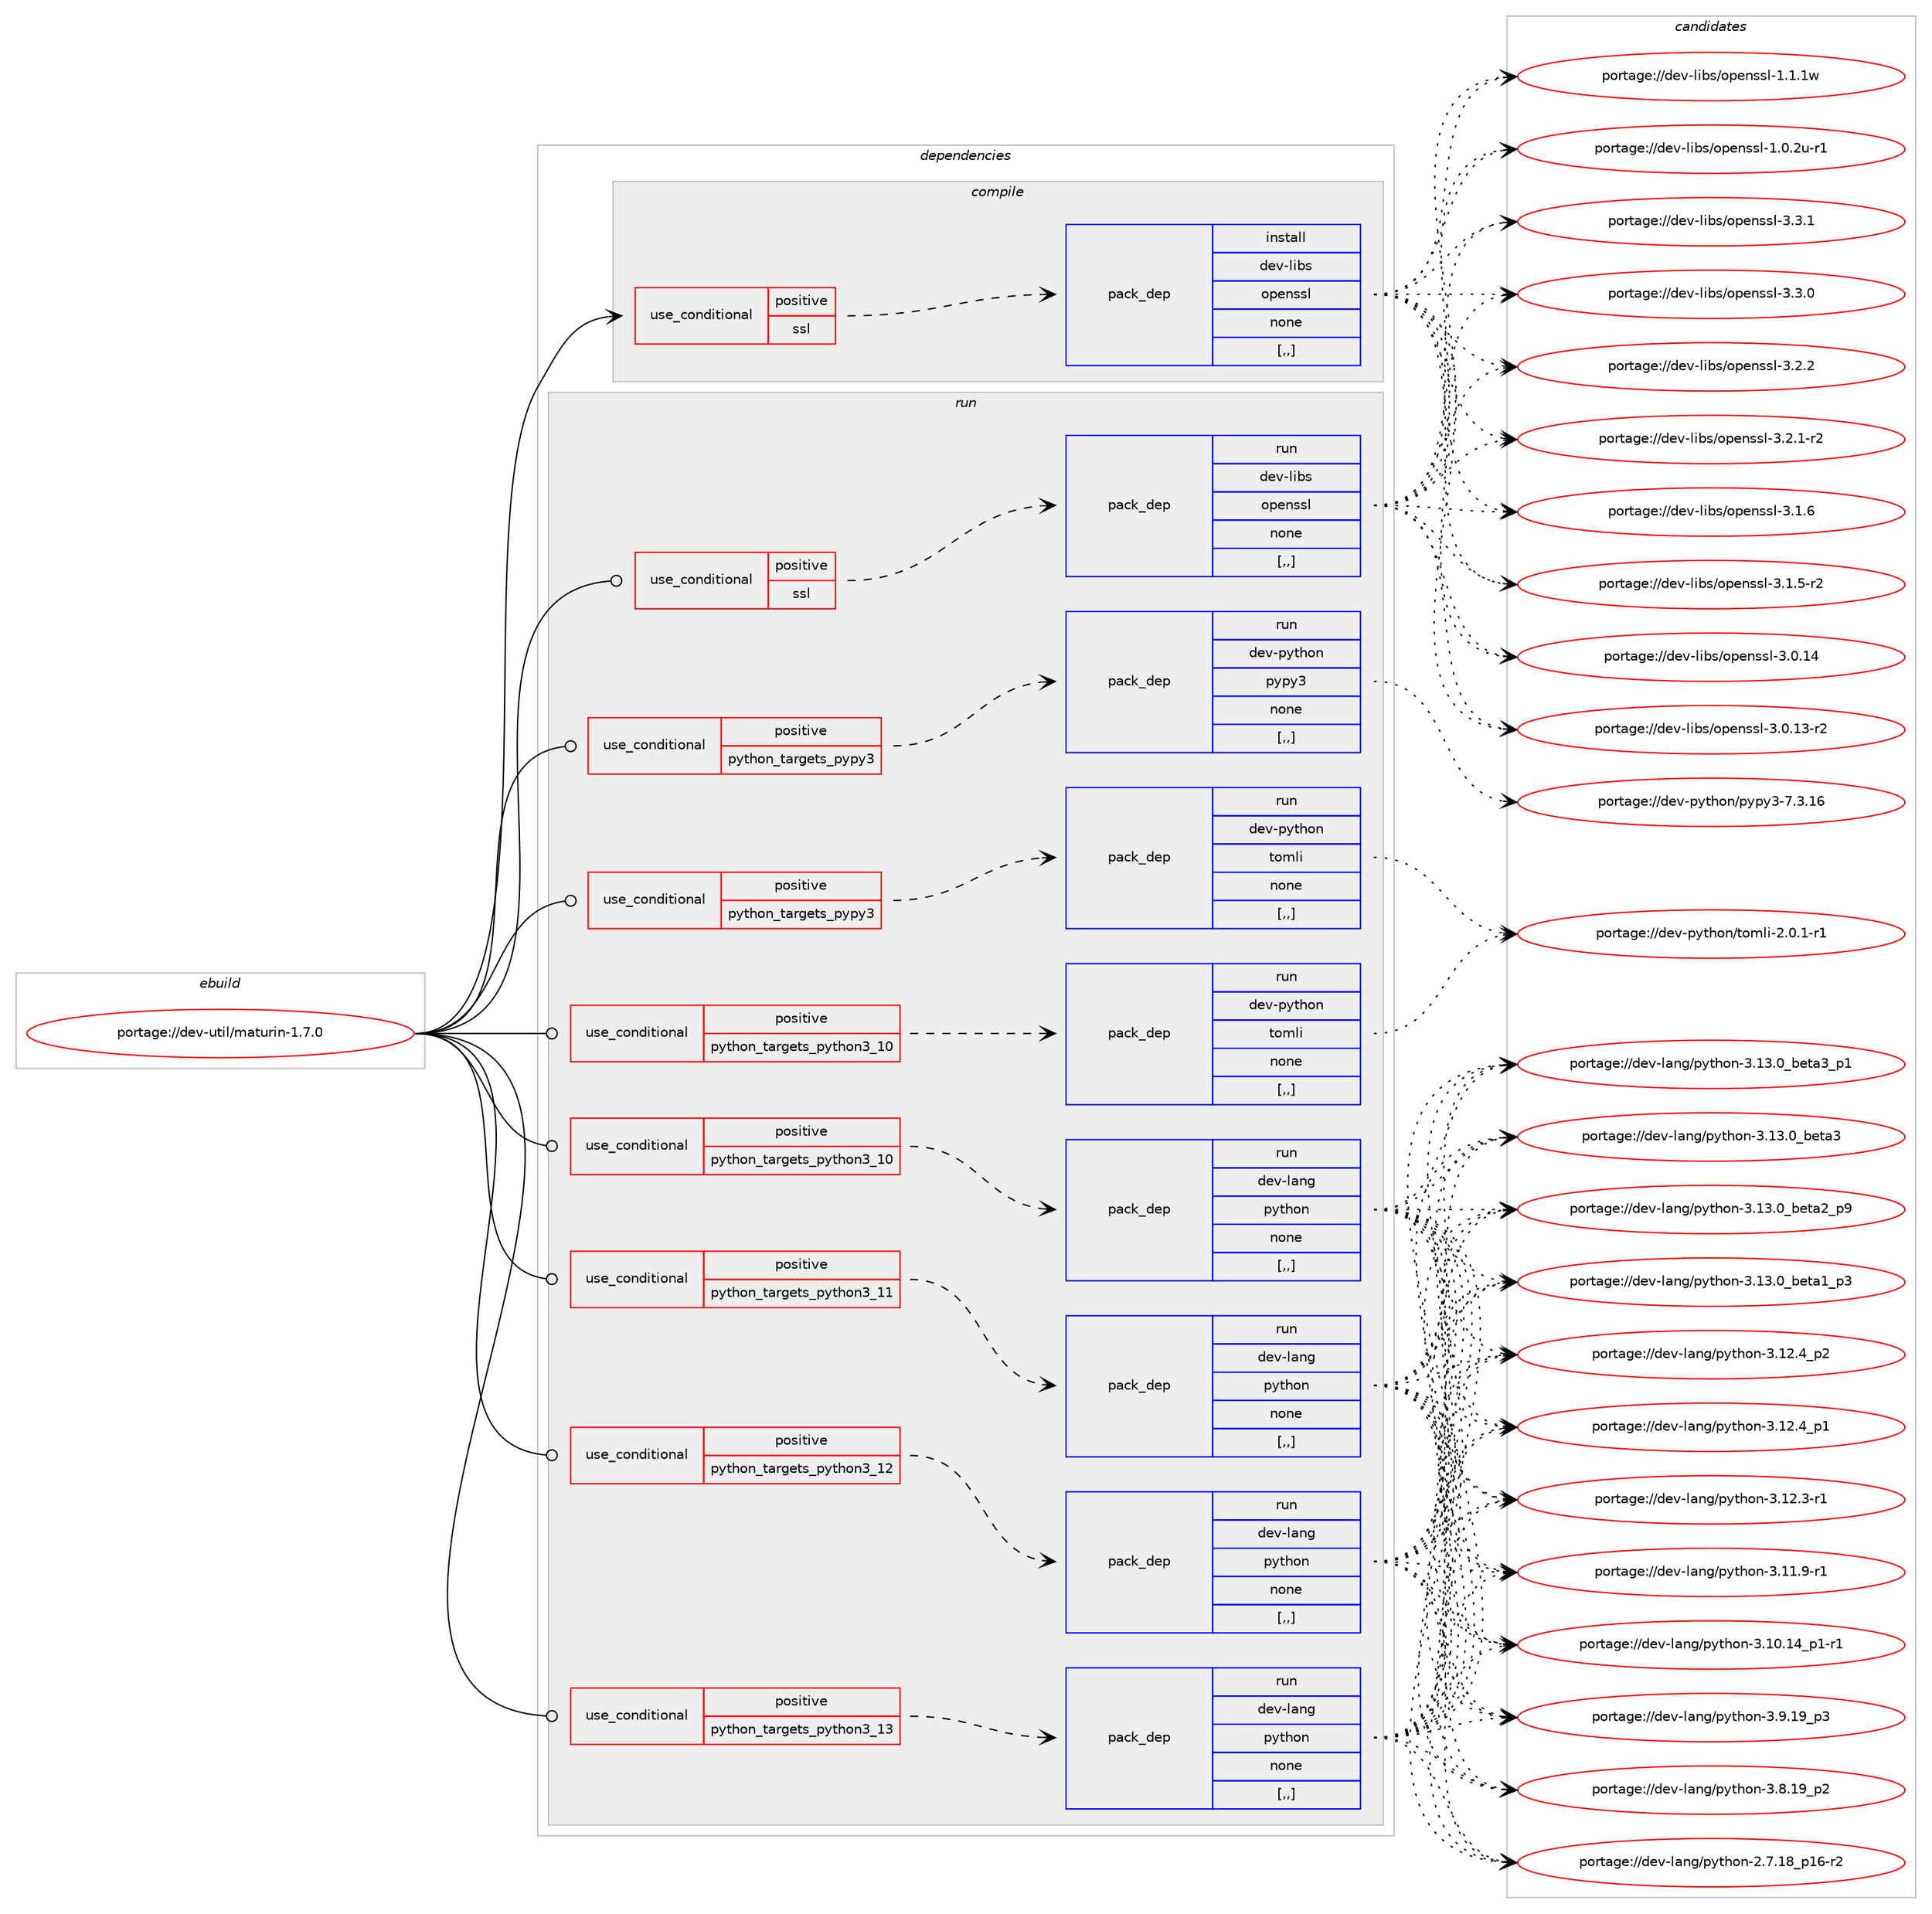 digraph prolog {

# *************
# Graph options
# *************

newrank=true;
concentrate=true;
compound=true;
graph [rankdir=LR,fontname=Helvetica,fontsize=10,ranksep=1.5];#, ranksep=2.5, nodesep=0.2];
edge  [arrowhead=vee];
node  [fontname=Helvetica,fontsize=10];

# **********
# The ebuild
# **********

subgraph cluster_leftcol {
color=gray;
label=<<i>ebuild</i>>;
id [label="portage://dev-util/maturin-1.7.0", color=red, width=4, href="../dev-util/maturin-1.7.0.svg"];
}

# ****************
# The dependencies
# ****************

subgraph cluster_midcol {
color=gray;
label=<<i>dependencies</i>>;
subgraph cluster_compile {
fillcolor="#eeeeee";
style=filled;
label=<<i>compile</i>>;
subgraph cond60819 {
dependency216455 [label=<<TABLE BORDER="0" CELLBORDER="1" CELLSPACING="0" CELLPADDING="4"><TR><TD ROWSPAN="3" CELLPADDING="10">use_conditional</TD></TR><TR><TD>positive</TD></TR><TR><TD>ssl</TD></TR></TABLE>>, shape=none, color=red];
subgraph pack154183 {
dependency216456 [label=<<TABLE BORDER="0" CELLBORDER="1" CELLSPACING="0" CELLPADDING="4" WIDTH="220"><TR><TD ROWSPAN="6" CELLPADDING="30">pack_dep</TD></TR><TR><TD WIDTH="110">install</TD></TR><TR><TD>dev-libs</TD></TR><TR><TD>openssl</TD></TR><TR><TD>none</TD></TR><TR><TD>[,,]</TD></TR></TABLE>>, shape=none, color=blue];
}
dependency216455:e -> dependency216456:w [weight=20,style="dashed",arrowhead="vee"];
}
id:e -> dependency216455:w [weight=20,style="solid",arrowhead="vee"];
}
subgraph cluster_compileandrun {
fillcolor="#eeeeee";
style=filled;
label=<<i>compile and run</i>>;
}
subgraph cluster_run {
fillcolor="#eeeeee";
style=filled;
label=<<i>run</i>>;
subgraph cond60820 {
dependency216457 [label=<<TABLE BORDER="0" CELLBORDER="1" CELLSPACING="0" CELLPADDING="4"><TR><TD ROWSPAN="3" CELLPADDING="10">use_conditional</TD></TR><TR><TD>positive</TD></TR><TR><TD>python_targets_pypy3</TD></TR></TABLE>>, shape=none, color=red];
subgraph pack154184 {
dependency216458 [label=<<TABLE BORDER="0" CELLBORDER="1" CELLSPACING="0" CELLPADDING="4" WIDTH="220"><TR><TD ROWSPAN="6" CELLPADDING="30">pack_dep</TD></TR><TR><TD WIDTH="110">run</TD></TR><TR><TD>dev-python</TD></TR><TR><TD>pypy3</TD></TR><TR><TD>none</TD></TR><TR><TD>[,,]</TD></TR></TABLE>>, shape=none, color=blue];
}
dependency216457:e -> dependency216458:w [weight=20,style="dashed",arrowhead="vee"];
}
id:e -> dependency216457:w [weight=20,style="solid",arrowhead="odot"];
subgraph cond60821 {
dependency216459 [label=<<TABLE BORDER="0" CELLBORDER="1" CELLSPACING="0" CELLPADDING="4"><TR><TD ROWSPAN="3" CELLPADDING="10">use_conditional</TD></TR><TR><TD>positive</TD></TR><TR><TD>python_targets_pypy3</TD></TR></TABLE>>, shape=none, color=red];
subgraph pack154185 {
dependency216460 [label=<<TABLE BORDER="0" CELLBORDER="1" CELLSPACING="0" CELLPADDING="4" WIDTH="220"><TR><TD ROWSPAN="6" CELLPADDING="30">pack_dep</TD></TR><TR><TD WIDTH="110">run</TD></TR><TR><TD>dev-python</TD></TR><TR><TD>tomli</TD></TR><TR><TD>none</TD></TR><TR><TD>[,,]</TD></TR></TABLE>>, shape=none, color=blue];
}
dependency216459:e -> dependency216460:w [weight=20,style="dashed",arrowhead="vee"];
}
id:e -> dependency216459:w [weight=20,style="solid",arrowhead="odot"];
subgraph cond60822 {
dependency216461 [label=<<TABLE BORDER="0" CELLBORDER="1" CELLSPACING="0" CELLPADDING="4"><TR><TD ROWSPAN="3" CELLPADDING="10">use_conditional</TD></TR><TR><TD>positive</TD></TR><TR><TD>python_targets_python3_10</TD></TR></TABLE>>, shape=none, color=red];
subgraph pack154186 {
dependency216462 [label=<<TABLE BORDER="0" CELLBORDER="1" CELLSPACING="0" CELLPADDING="4" WIDTH="220"><TR><TD ROWSPAN="6" CELLPADDING="30">pack_dep</TD></TR><TR><TD WIDTH="110">run</TD></TR><TR><TD>dev-lang</TD></TR><TR><TD>python</TD></TR><TR><TD>none</TD></TR><TR><TD>[,,]</TD></TR></TABLE>>, shape=none, color=blue];
}
dependency216461:e -> dependency216462:w [weight=20,style="dashed",arrowhead="vee"];
}
id:e -> dependency216461:w [weight=20,style="solid",arrowhead="odot"];
subgraph cond60823 {
dependency216463 [label=<<TABLE BORDER="0" CELLBORDER="1" CELLSPACING="0" CELLPADDING="4"><TR><TD ROWSPAN="3" CELLPADDING="10">use_conditional</TD></TR><TR><TD>positive</TD></TR><TR><TD>python_targets_python3_10</TD></TR></TABLE>>, shape=none, color=red];
subgraph pack154187 {
dependency216464 [label=<<TABLE BORDER="0" CELLBORDER="1" CELLSPACING="0" CELLPADDING="4" WIDTH="220"><TR><TD ROWSPAN="6" CELLPADDING="30">pack_dep</TD></TR><TR><TD WIDTH="110">run</TD></TR><TR><TD>dev-python</TD></TR><TR><TD>tomli</TD></TR><TR><TD>none</TD></TR><TR><TD>[,,]</TD></TR></TABLE>>, shape=none, color=blue];
}
dependency216463:e -> dependency216464:w [weight=20,style="dashed",arrowhead="vee"];
}
id:e -> dependency216463:w [weight=20,style="solid",arrowhead="odot"];
subgraph cond60824 {
dependency216465 [label=<<TABLE BORDER="0" CELLBORDER="1" CELLSPACING="0" CELLPADDING="4"><TR><TD ROWSPAN="3" CELLPADDING="10">use_conditional</TD></TR><TR><TD>positive</TD></TR><TR><TD>python_targets_python3_11</TD></TR></TABLE>>, shape=none, color=red];
subgraph pack154188 {
dependency216466 [label=<<TABLE BORDER="0" CELLBORDER="1" CELLSPACING="0" CELLPADDING="4" WIDTH="220"><TR><TD ROWSPAN="6" CELLPADDING="30">pack_dep</TD></TR><TR><TD WIDTH="110">run</TD></TR><TR><TD>dev-lang</TD></TR><TR><TD>python</TD></TR><TR><TD>none</TD></TR><TR><TD>[,,]</TD></TR></TABLE>>, shape=none, color=blue];
}
dependency216465:e -> dependency216466:w [weight=20,style="dashed",arrowhead="vee"];
}
id:e -> dependency216465:w [weight=20,style="solid",arrowhead="odot"];
subgraph cond60825 {
dependency216467 [label=<<TABLE BORDER="0" CELLBORDER="1" CELLSPACING="0" CELLPADDING="4"><TR><TD ROWSPAN="3" CELLPADDING="10">use_conditional</TD></TR><TR><TD>positive</TD></TR><TR><TD>python_targets_python3_12</TD></TR></TABLE>>, shape=none, color=red];
subgraph pack154189 {
dependency216468 [label=<<TABLE BORDER="0" CELLBORDER="1" CELLSPACING="0" CELLPADDING="4" WIDTH="220"><TR><TD ROWSPAN="6" CELLPADDING="30">pack_dep</TD></TR><TR><TD WIDTH="110">run</TD></TR><TR><TD>dev-lang</TD></TR><TR><TD>python</TD></TR><TR><TD>none</TD></TR><TR><TD>[,,]</TD></TR></TABLE>>, shape=none, color=blue];
}
dependency216467:e -> dependency216468:w [weight=20,style="dashed",arrowhead="vee"];
}
id:e -> dependency216467:w [weight=20,style="solid",arrowhead="odot"];
subgraph cond60826 {
dependency216469 [label=<<TABLE BORDER="0" CELLBORDER="1" CELLSPACING="0" CELLPADDING="4"><TR><TD ROWSPAN="3" CELLPADDING="10">use_conditional</TD></TR><TR><TD>positive</TD></TR><TR><TD>python_targets_python3_13</TD></TR></TABLE>>, shape=none, color=red];
subgraph pack154190 {
dependency216470 [label=<<TABLE BORDER="0" CELLBORDER="1" CELLSPACING="0" CELLPADDING="4" WIDTH="220"><TR><TD ROWSPAN="6" CELLPADDING="30">pack_dep</TD></TR><TR><TD WIDTH="110">run</TD></TR><TR><TD>dev-lang</TD></TR><TR><TD>python</TD></TR><TR><TD>none</TD></TR><TR><TD>[,,]</TD></TR></TABLE>>, shape=none, color=blue];
}
dependency216469:e -> dependency216470:w [weight=20,style="dashed",arrowhead="vee"];
}
id:e -> dependency216469:w [weight=20,style="solid",arrowhead="odot"];
subgraph cond60827 {
dependency216471 [label=<<TABLE BORDER="0" CELLBORDER="1" CELLSPACING="0" CELLPADDING="4"><TR><TD ROWSPAN="3" CELLPADDING="10">use_conditional</TD></TR><TR><TD>positive</TD></TR><TR><TD>ssl</TD></TR></TABLE>>, shape=none, color=red];
subgraph pack154191 {
dependency216472 [label=<<TABLE BORDER="0" CELLBORDER="1" CELLSPACING="0" CELLPADDING="4" WIDTH="220"><TR><TD ROWSPAN="6" CELLPADDING="30">pack_dep</TD></TR><TR><TD WIDTH="110">run</TD></TR><TR><TD>dev-libs</TD></TR><TR><TD>openssl</TD></TR><TR><TD>none</TD></TR><TR><TD>[,,]</TD></TR></TABLE>>, shape=none, color=blue];
}
dependency216471:e -> dependency216472:w [weight=20,style="dashed",arrowhead="vee"];
}
id:e -> dependency216471:w [weight=20,style="solid",arrowhead="odot"];
}
}

# **************
# The candidates
# **************

subgraph cluster_choices {
rank=same;
color=gray;
label=<<i>candidates</i>>;

subgraph choice154183 {
color=black;
nodesep=1;
choice100101118451081059811547111112101110115115108455146514649 [label="portage://dev-libs/openssl-3.3.1", color=red, width=4,href="../dev-libs/openssl-3.3.1.svg"];
choice100101118451081059811547111112101110115115108455146514648 [label="portage://dev-libs/openssl-3.3.0", color=red, width=4,href="../dev-libs/openssl-3.3.0.svg"];
choice100101118451081059811547111112101110115115108455146504650 [label="portage://dev-libs/openssl-3.2.2", color=red, width=4,href="../dev-libs/openssl-3.2.2.svg"];
choice1001011184510810598115471111121011101151151084551465046494511450 [label="portage://dev-libs/openssl-3.2.1-r2", color=red, width=4,href="../dev-libs/openssl-3.2.1-r2.svg"];
choice100101118451081059811547111112101110115115108455146494654 [label="portage://dev-libs/openssl-3.1.6", color=red, width=4,href="../dev-libs/openssl-3.1.6.svg"];
choice1001011184510810598115471111121011101151151084551464946534511450 [label="portage://dev-libs/openssl-3.1.5-r2", color=red, width=4,href="../dev-libs/openssl-3.1.5-r2.svg"];
choice10010111845108105981154711111210111011511510845514648464952 [label="portage://dev-libs/openssl-3.0.14", color=red, width=4,href="../dev-libs/openssl-3.0.14.svg"];
choice100101118451081059811547111112101110115115108455146484649514511450 [label="portage://dev-libs/openssl-3.0.13-r2", color=red, width=4,href="../dev-libs/openssl-3.0.13-r2.svg"];
choice100101118451081059811547111112101110115115108454946494649119 [label="portage://dev-libs/openssl-1.1.1w", color=red, width=4,href="../dev-libs/openssl-1.1.1w.svg"];
choice1001011184510810598115471111121011101151151084549464846501174511449 [label="portage://dev-libs/openssl-1.0.2u-r1", color=red, width=4,href="../dev-libs/openssl-1.0.2u-r1.svg"];
dependency216456:e -> choice100101118451081059811547111112101110115115108455146514649:w [style=dotted,weight="100"];
dependency216456:e -> choice100101118451081059811547111112101110115115108455146514648:w [style=dotted,weight="100"];
dependency216456:e -> choice100101118451081059811547111112101110115115108455146504650:w [style=dotted,weight="100"];
dependency216456:e -> choice1001011184510810598115471111121011101151151084551465046494511450:w [style=dotted,weight="100"];
dependency216456:e -> choice100101118451081059811547111112101110115115108455146494654:w [style=dotted,weight="100"];
dependency216456:e -> choice1001011184510810598115471111121011101151151084551464946534511450:w [style=dotted,weight="100"];
dependency216456:e -> choice10010111845108105981154711111210111011511510845514648464952:w [style=dotted,weight="100"];
dependency216456:e -> choice100101118451081059811547111112101110115115108455146484649514511450:w [style=dotted,weight="100"];
dependency216456:e -> choice100101118451081059811547111112101110115115108454946494649119:w [style=dotted,weight="100"];
dependency216456:e -> choice1001011184510810598115471111121011101151151084549464846501174511449:w [style=dotted,weight="100"];
}
subgraph choice154184 {
color=black;
nodesep=1;
choice10010111845112121116104111110471121211121215145554651464954 [label="portage://dev-python/pypy3-7.3.16", color=red, width=4,href="../dev-python/pypy3-7.3.16.svg"];
dependency216458:e -> choice10010111845112121116104111110471121211121215145554651464954:w [style=dotted,weight="100"];
}
subgraph choice154185 {
color=black;
nodesep=1;
choice10010111845112121116104111110471161111091081054550464846494511449 [label="portage://dev-python/tomli-2.0.1-r1", color=red, width=4,href="../dev-python/tomli-2.0.1-r1.svg"];
dependency216460:e -> choice10010111845112121116104111110471161111091081054550464846494511449:w [style=dotted,weight="100"];
}
subgraph choice154186 {
color=black;
nodesep=1;
choice10010111845108971101034711212111610411111045514649514648959810111697519511249 [label="portage://dev-lang/python-3.13.0_beta3_p1", color=red, width=4,href="../dev-lang/python-3.13.0_beta3_p1.svg"];
choice1001011184510897110103471121211161041111104551464951464895981011169751 [label="portage://dev-lang/python-3.13.0_beta3", color=red, width=4,href="../dev-lang/python-3.13.0_beta3.svg"];
choice10010111845108971101034711212111610411111045514649514648959810111697509511257 [label="portage://dev-lang/python-3.13.0_beta2_p9", color=red, width=4,href="../dev-lang/python-3.13.0_beta2_p9.svg"];
choice10010111845108971101034711212111610411111045514649514648959810111697499511251 [label="portage://dev-lang/python-3.13.0_beta1_p3", color=red, width=4,href="../dev-lang/python-3.13.0_beta1_p3.svg"];
choice100101118451089711010347112121116104111110455146495046529511250 [label="portage://dev-lang/python-3.12.4_p2", color=red, width=4,href="../dev-lang/python-3.12.4_p2.svg"];
choice100101118451089711010347112121116104111110455146495046529511249 [label="portage://dev-lang/python-3.12.4_p1", color=red, width=4,href="../dev-lang/python-3.12.4_p1.svg"];
choice100101118451089711010347112121116104111110455146495046514511449 [label="portage://dev-lang/python-3.12.3-r1", color=red, width=4,href="../dev-lang/python-3.12.3-r1.svg"];
choice100101118451089711010347112121116104111110455146494946574511449 [label="portage://dev-lang/python-3.11.9-r1", color=red, width=4,href="../dev-lang/python-3.11.9-r1.svg"];
choice100101118451089711010347112121116104111110455146494846495295112494511449 [label="portage://dev-lang/python-3.10.14_p1-r1", color=red, width=4,href="../dev-lang/python-3.10.14_p1-r1.svg"];
choice100101118451089711010347112121116104111110455146574649579511251 [label="portage://dev-lang/python-3.9.19_p3", color=red, width=4,href="../dev-lang/python-3.9.19_p3.svg"];
choice100101118451089711010347112121116104111110455146564649579511250 [label="portage://dev-lang/python-3.8.19_p2", color=red, width=4,href="../dev-lang/python-3.8.19_p2.svg"];
choice100101118451089711010347112121116104111110455046554649569511249544511450 [label="portage://dev-lang/python-2.7.18_p16-r2", color=red, width=4,href="../dev-lang/python-2.7.18_p16-r2.svg"];
dependency216462:e -> choice10010111845108971101034711212111610411111045514649514648959810111697519511249:w [style=dotted,weight="100"];
dependency216462:e -> choice1001011184510897110103471121211161041111104551464951464895981011169751:w [style=dotted,weight="100"];
dependency216462:e -> choice10010111845108971101034711212111610411111045514649514648959810111697509511257:w [style=dotted,weight="100"];
dependency216462:e -> choice10010111845108971101034711212111610411111045514649514648959810111697499511251:w [style=dotted,weight="100"];
dependency216462:e -> choice100101118451089711010347112121116104111110455146495046529511250:w [style=dotted,weight="100"];
dependency216462:e -> choice100101118451089711010347112121116104111110455146495046529511249:w [style=dotted,weight="100"];
dependency216462:e -> choice100101118451089711010347112121116104111110455146495046514511449:w [style=dotted,weight="100"];
dependency216462:e -> choice100101118451089711010347112121116104111110455146494946574511449:w [style=dotted,weight="100"];
dependency216462:e -> choice100101118451089711010347112121116104111110455146494846495295112494511449:w [style=dotted,weight="100"];
dependency216462:e -> choice100101118451089711010347112121116104111110455146574649579511251:w [style=dotted,weight="100"];
dependency216462:e -> choice100101118451089711010347112121116104111110455146564649579511250:w [style=dotted,weight="100"];
dependency216462:e -> choice100101118451089711010347112121116104111110455046554649569511249544511450:w [style=dotted,weight="100"];
}
subgraph choice154187 {
color=black;
nodesep=1;
choice10010111845112121116104111110471161111091081054550464846494511449 [label="portage://dev-python/tomli-2.0.1-r1", color=red, width=4,href="../dev-python/tomli-2.0.1-r1.svg"];
dependency216464:e -> choice10010111845112121116104111110471161111091081054550464846494511449:w [style=dotted,weight="100"];
}
subgraph choice154188 {
color=black;
nodesep=1;
choice10010111845108971101034711212111610411111045514649514648959810111697519511249 [label="portage://dev-lang/python-3.13.0_beta3_p1", color=red, width=4,href="../dev-lang/python-3.13.0_beta3_p1.svg"];
choice1001011184510897110103471121211161041111104551464951464895981011169751 [label="portage://dev-lang/python-3.13.0_beta3", color=red, width=4,href="../dev-lang/python-3.13.0_beta3.svg"];
choice10010111845108971101034711212111610411111045514649514648959810111697509511257 [label="portage://dev-lang/python-3.13.0_beta2_p9", color=red, width=4,href="../dev-lang/python-3.13.0_beta2_p9.svg"];
choice10010111845108971101034711212111610411111045514649514648959810111697499511251 [label="portage://dev-lang/python-3.13.0_beta1_p3", color=red, width=4,href="../dev-lang/python-3.13.0_beta1_p3.svg"];
choice100101118451089711010347112121116104111110455146495046529511250 [label="portage://dev-lang/python-3.12.4_p2", color=red, width=4,href="../dev-lang/python-3.12.4_p2.svg"];
choice100101118451089711010347112121116104111110455146495046529511249 [label="portage://dev-lang/python-3.12.4_p1", color=red, width=4,href="../dev-lang/python-3.12.4_p1.svg"];
choice100101118451089711010347112121116104111110455146495046514511449 [label="portage://dev-lang/python-3.12.3-r1", color=red, width=4,href="../dev-lang/python-3.12.3-r1.svg"];
choice100101118451089711010347112121116104111110455146494946574511449 [label="portage://dev-lang/python-3.11.9-r1", color=red, width=4,href="../dev-lang/python-3.11.9-r1.svg"];
choice100101118451089711010347112121116104111110455146494846495295112494511449 [label="portage://dev-lang/python-3.10.14_p1-r1", color=red, width=4,href="../dev-lang/python-3.10.14_p1-r1.svg"];
choice100101118451089711010347112121116104111110455146574649579511251 [label="portage://dev-lang/python-3.9.19_p3", color=red, width=4,href="../dev-lang/python-3.9.19_p3.svg"];
choice100101118451089711010347112121116104111110455146564649579511250 [label="portage://dev-lang/python-3.8.19_p2", color=red, width=4,href="../dev-lang/python-3.8.19_p2.svg"];
choice100101118451089711010347112121116104111110455046554649569511249544511450 [label="portage://dev-lang/python-2.7.18_p16-r2", color=red, width=4,href="../dev-lang/python-2.7.18_p16-r2.svg"];
dependency216466:e -> choice10010111845108971101034711212111610411111045514649514648959810111697519511249:w [style=dotted,weight="100"];
dependency216466:e -> choice1001011184510897110103471121211161041111104551464951464895981011169751:w [style=dotted,weight="100"];
dependency216466:e -> choice10010111845108971101034711212111610411111045514649514648959810111697509511257:w [style=dotted,weight="100"];
dependency216466:e -> choice10010111845108971101034711212111610411111045514649514648959810111697499511251:w [style=dotted,weight="100"];
dependency216466:e -> choice100101118451089711010347112121116104111110455146495046529511250:w [style=dotted,weight="100"];
dependency216466:e -> choice100101118451089711010347112121116104111110455146495046529511249:w [style=dotted,weight="100"];
dependency216466:e -> choice100101118451089711010347112121116104111110455146495046514511449:w [style=dotted,weight="100"];
dependency216466:e -> choice100101118451089711010347112121116104111110455146494946574511449:w [style=dotted,weight="100"];
dependency216466:e -> choice100101118451089711010347112121116104111110455146494846495295112494511449:w [style=dotted,weight="100"];
dependency216466:e -> choice100101118451089711010347112121116104111110455146574649579511251:w [style=dotted,weight="100"];
dependency216466:e -> choice100101118451089711010347112121116104111110455146564649579511250:w [style=dotted,weight="100"];
dependency216466:e -> choice100101118451089711010347112121116104111110455046554649569511249544511450:w [style=dotted,weight="100"];
}
subgraph choice154189 {
color=black;
nodesep=1;
choice10010111845108971101034711212111610411111045514649514648959810111697519511249 [label="portage://dev-lang/python-3.13.0_beta3_p1", color=red, width=4,href="../dev-lang/python-3.13.0_beta3_p1.svg"];
choice1001011184510897110103471121211161041111104551464951464895981011169751 [label="portage://dev-lang/python-3.13.0_beta3", color=red, width=4,href="../dev-lang/python-3.13.0_beta3.svg"];
choice10010111845108971101034711212111610411111045514649514648959810111697509511257 [label="portage://dev-lang/python-3.13.0_beta2_p9", color=red, width=4,href="../dev-lang/python-3.13.0_beta2_p9.svg"];
choice10010111845108971101034711212111610411111045514649514648959810111697499511251 [label="portage://dev-lang/python-3.13.0_beta1_p3", color=red, width=4,href="../dev-lang/python-3.13.0_beta1_p3.svg"];
choice100101118451089711010347112121116104111110455146495046529511250 [label="portage://dev-lang/python-3.12.4_p2", color=red, width=4,href="../dev-lang/python-3.12.4_p2.svg"];
choice100101118451089711010347112121116104111110455146495046529511249 [label="portage://dev-lang/python-3.12.4_p1", color=red, width=4,href="../dev-lang/python-3.12.4_p1.svg"];
choice100101118451089711010347112121116104111110455146495046514511449 [label="portage://dev-lang/python-3.12.3-r1", color=red, width=4,href="../dev-lang/python-3.12.3-r1.svg"];
choice100101118451089711010347112121116104111110455146494946574511449 [label="portage://dev-lang/python-3.11.9-r1", color=red, width=4,href="../dev-lang/python-3.11.9-r1.svg"];
choice100101118451089711010347112121116104111110455146494846495295112494511449 [label="portage://dev-lang/python-3.10.14_p1-r1", color=red, width=4,href="../dev-lang/python-3.10.14_p1-r1.svg"];
choice100101118451089711010347112121116104111110455146574649579511251 [label="portage://dev-lang/python-3.9.19_p3", color=red, width=4,href="../dev-lang/python-3.9.19_p3.svg"];
choice100101118451089711010347112121116104111110455146564649579511250 [label="portage://dev-lang/python-3.8.19_p2", color=red, width=4,href="../dev-lang/python-3.8.19_p2.svg"];
choice100101118451089711010347112121116104111110455046554649569511249544511450 [label="portage://dev-lang/python-2.7.18_p16-r2", color=red, width=4,href="../dev-lang/python-2.7.18_p16-r2.svg"];
dependency216468:e -> choice10010111845108971101034711212111610411111045514649514648959810111697519511249:w [style=dotted,weight="100"];
dependency216468:e -> choice1001011184510897110103471121211161041111104551464951464895981011169751:w [style=dotted,weight="100"];
dependency216468:e -> choice10010111845108971101034711212111610411111045514649514648959810111697509511257:w [style=dotted,weight="100"];
dependency216468:e -> choice10010111845108971101034711212111610411111045514649514648959810111697499511251:w [style=dotted,weight="100"];
dependency216468:e -> choice100101118451089711010347112121116104111110455146495046529511250:w [style=dotted,weight="100"];
dependency216468:e -> choice100101118451089711010347112121116104111110455146495046529511249:w [style=dotted,weight="100"];
dependency216468:e -> choice100101118451089711010347112121116104111110455146495046514511449:w [style=dotted,weight="100"];
dependency216468:e -> choice100101118451089711010347112121116104111110455146494946574511449:w [style=dotted,weight="100"];
dependency216468:e -> choice100101118451089711010347112121116104111110455146494846495295112494511449:w [style=dotted,weight="100"];
dependency216468:e -> choice100101118451089711010347112121116104111110455146574649579511251:w [style=dotted,weight="100"];
dependency216468:e -> choice100101118451089711010347112121116104111110455146564649579511250:w [style=dotted,weight="100"];
dependency216468:e -> choice100101118451089711010347112121116104111110455046554649569511249544511450:w [style=dotted,weight="100"];
}
subgraph choice154190 {
color=black;
nodesep=1;
choice10010111845108971101034711212111610411111045514649514648959810111697519511249 [label="portage://dev-lang/python-3.13.0_beta3_p1", color=red, width=4,href="../dev-lang/python-3.13.0_beta3_p1.svg"];
choice1001011184510897110103471121211161041111104551464951464895981011169751 [label="portage://dev-lang/python-3.13.0_beta3", color=red, width=4,href="../dev-lang/python-3.13.0_beta3.svg"];
choice10010111845108971101034711212111610411111045514649514648959810111697509511257 [label="portage://dev-lang/python-3.13.0_beta2_p9", color=red, width=4,href="../dev-lang/python-3.13.0_beta2_p9.svg"];
choice10010111845108971101034711212111610411111045514649514648959810111697499511251 [label="portage://dev-lang/python-3.13.0_beta1_p3", color=red, width=4,href="../dev-lang/python-3.13.0_beta1_p3.svg"];
choice100101118451089711010347112121116104111110455146495046529511250 [label="portage://dev-lang/python-3.12.4_p2", color=red, width=4,href="../dev-lang/python-3.12.4_p2.svg"];
choice100101118451089711010347112121116104111110455146495046529511249 [label="portage://dev-lang/python-3.12.4_p1", color=red, width=4,href="../dev-lang/python-3.12.4_p1.svg"];
choice100101118451089711010347112121116104111110455146495046514511449 [label="portage://dev-lang/python-3.12.3-r1", color=red, width=4,href="../dev-lang/python-3.12.3-r1.svg"];
choice100101118451089711010347112121116104111110455146494946574511449 [label="portage://dev-lang/python-3.11.9-r1", color=red, width=4,href="../dev-lang/python-3.11.9-r1.svg"];
choice100101118451089711010347112121116104111110455146494846495295112494511449 [label="portage://dev-lang/python-3.10.14_p1-r1", color=red, width=4,href="../dev-lang/python-3.10.14_p1-r1.svg"];
choice100101118451089711010347112121116104111110455146574649579511251 [label="portage://dev-lang/python-3.9.19_p3", color=red, width=4,href="../dev-lang/python-3.9.19_p3.svg"];
choice100101118451089711010347112121116104111110455146564649579511250 [label="portage://dev-lang/python-3.8.19_p2", color=red, width=4,href="../dev-lang/python-3.8.19_p2.svg"];
choice100101118451089711010347112121116104111110455046554649569511249544511450 [label="portage://dev-lang/python-2.7.18_p16-r2", color=red, width=4,href="../dev-lang/python-2.7.18_p16-r2.svg"];
dependency216470:e -> choice10010111845108971101034711212111610411111045514649514648959810111697519511249:w [style=dotted,weight="100"];
dependency216470:e -> choice1001011184510897110103471121211161041111104551464951464895981011169751:w [style=dotted,weight="100"];
dependency216470:e -> choice10010111845108971101034711212111610411111045514649514648959810111697509511257:w [style=dotted,weight="100"];
dependency216470:e -> choice10010111845108971101034711212111610411111045514649514648959810111697499511251:w [style=dotted,weight="100"];
dependency216470:e -> choice100101118451089711010347112121116104111110455146495046529511250:w [style=dotted,weight="100"];
dependency216470:e -> choice100101118451089711010347112121116104111110455146495046529511249:w [style=dotted,weight="100"];
dependency216470:e -> choice100101118451089711010347112121116104111110455146495046514511449:w [style=dotted,weight="100"];
dependency216470:e -> choice100101118451089711010347112121116104111110455146494946574511449:w [style=dotted,weight="100"];
dependency216470:e -> choice100101118451089711010347112121116104111110455146494846495295112494511449:w [style=dotted,weight="100"];
dependency216470:e -> choice100101118451089711010347112121116104111110455146574649579511251:w [style=dotted,weight="100"];
dependency216470:e -> choice100101118451089711010347112121116104111110455146564649579511250:w [style=dotted,weight="100"];
dependency216470:e -> choice100101118451089711010347112121116104111110455046554649569511249544511450:w [style=dotted,weight="100"];
}
subgraph choice154191 {
color=black;
nodesep=1;
choice100101118451081059811547111112101110115115108455146514649 [label="portage://dev-libs/openssl-3.3.1", color=red, width=4,href="../dev-libs/openssl-3.3.1.svg"];
choice100101118451081059811547111112101110115115108455146514648 [label="portage://dev-libs/openssl-3.3.0", color=red, width=4,href="../dev-libs/openssl-3.3.0.svg"];
choice100101118451081059811547111112101110115115108455146504650 [label="portage://dev-libs/openssl-3.2.2", color=red, width=4,href="../dev-libs/openssl-3.2.2.svg"];
choice1001011184510810598115471111121011101151151084551465046494511450 [label="portage://dev-libs/openssl-3.2.1-r2", color=red, width=4,href="../dev-libs/openssl-3.2.1-r2.svg"];
choice100101118451081059811547111112101110115115108455146494654 [label="portage://dev-libs/openssl-3.1.6", color=red, width=4,href="../dev-libs/openssl-3.1.6.svg"];
choice1001011184510810598115471111121011101151151084551464946534511450 [label="portage://dev-libs/openssl-3.1.5-r2", color=red, width=4,href="../dev-libs/openssl-3.1.5-r2.svg"];
choice10010111845108105981154711111210111011511510845514648464952 [label="portage://dev-libs/openssl-3.0.14", color=red, width=4,href="../dev-libs/openssl-3.0.14.svg"];
choice100101118451081059811547111112101110115115108455146484649514511450 [label="portage://dev-libs/openssl-3.0.13-r2", color=red, width=4,href="../dev-libs/openssl-3.0.13-r2.svg"];
choice100101118451081059811547111112101110115115108454946494649119 [label="portage://dev-libs/openssl-1.1.1w", color=red, width=4,href="../dev-libs/openssl-1.1.1w.svg"];
choice1001011184510810598115471111121011101151151084549464846501174511449 [label="portage://dev-libs/openssl-1.0.2u-r1", color=red, width=4,href="../dev-libs/openssl-1.0.2u-r1.svg"];
dependency216472:e -> choice100101118451081059811547111112101110115115108455146514649:w [style=dotted,weight="100"];
dependency216472:e -> choice100101118451081059811547111112101110115115108455146514648:w [style=dotted,weight="100"];
dependency216472:e -> choice100101118451081059811547111112101110115115108455146504650:w [style=dotted,weight="100"];
dependency216472:e -> choice1001011184510810598115471111121011101151151084551465046494511450:w [style=dotted,weight="100"];
dependency216472:e -> choice100101118451081059811547111112101110115115108455146494654:w [style=dotted,weight="100"];
dependency216472:e -> choice1001011184510810598115471111121011101151151084551464946534511450:w [style=dotted,weight="100"];
dependency216472:e -> choice10010111845108105981154711111210111011511510845514648464952:w [style=dotted,weight="100"];
dependency216472:e -> choice100101118451081059811547111112101110115115108455146484649514511450:w [style=dotted,weight="100"];
dependency216472:e -> choice100101118451081059811547111112101110115115108454946494649119:w [style=dotted,weight="100"];
dependency216472:e -> choice1001011184510810598115471111121011101151151084549464846501174511449:w [style=dotted,weight="100"];
}
}

}
